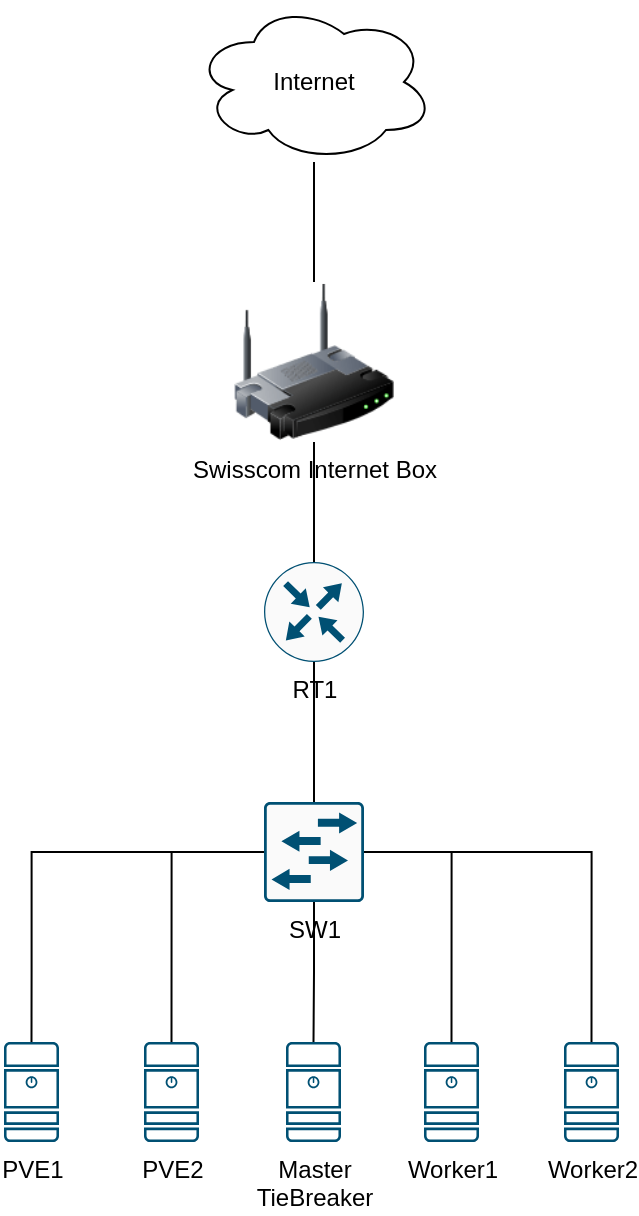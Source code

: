<mxfile version="28.0.4">
  <diagram name="Page-1" id="Tc8tVZ8hQXvlueGHOn-o">
    <mxGraphModel dx="1018" dy="1797" grid="1" gridSize="10" guides="1" tooltips="1" connect="1" arrows="1" fold="1" page="1" pageScale="1" pageWidth="850" pageHeight="1100" math="0" shadow="0">
      <root>
        <mxCell id="0" />
        <mxCell id="1" parent="0" />
        <mxCell id="q3v7LYfXJn45OcVAO_jU-1" value="Swisscom Internet Box" style="image;html=1;image=img/lib/clip_art/networking/Wireless_Router_128x128.png" vertex="1" parent="1">
          <mxGeometry x="385" y="40" width="80" height="80" as="geometry" />
        </mxCell>
        <mxCell id="q3v7LYfXJn45OcVAO_jU-3" value="SW1" style="sketch=0;points=[[0.015,0.015,0],[0.985,0.015,0],[0.985,0.985,0],[0.015,0.985,0],[0.25,0,0],[0.5,0,0],[0.75,0,0],[1,0.25,0],[1,0.5,0],[1,0.75,0],[0.75,1,0],[0.5,1,0],[0.25,1,0],[0,0.75,0],[0,0.5,0],[0,0.25,0]];verticalLabelPosition=bottom;html=1;verticalAlign=top;aspect=fixed;align=center;pointerEvents=1;shape=mxgraph.cisco19.rect;prIcon=l2_switch;fillColor=#FAFAFA;strokeColor=#005073;" vertex="1" parent="1">
          <mxGeometry x="400" y="300" width="50" height="50" as="geometry" />
        </mxCell>
        <mxCell id="q3v7LYfXJn45OcVAO_jU-5" value="RT1" style="sketch=0;points=[[0.5,0,0],[1,0.5,0],[0.5,1,0],[0,0.5,0],[0.145,0.145,0],[0.856,0.145,0],[0.855,0.856,0],[0.145,0.855,0]];verticalLabelPosition=bottom;html=1;verticalAlign=top;aspect=fixed;align=center;pointerEvents=1;shape=mxgraph.cisco19.rect;prIcon=router;fillColor=#FAFAFA;strokeColor=#005073;" vertex="1" parent="1">
          <mxGeometry x="400" y="180" width="50" height="50" as="geometry" />
        </mxCell>
        <mxCell id="q3v7LYfXJn45OcVAO_jU-10" value="PVE2" style="sketch=0;points=[[0.015,0.015,0],[0.985,0.015,0],[0.985,0.985,0],[0.015,0.985,0],[0.25,0,0],[0.5,0,0],[0.75,0,0],[1,0.25,0],[1,0.5,0],[1,0.75,0],[0.75,1,0],[0.5,1,0],[0.25,1,0],[0,0.75,0],[0,0.5,0],[0,0.25,0]];verticalLabelPosition=bottom;html=1;verticalAlign=top;aspect=fixed;align=center;pointerEvents=1;shape=mxgraph.cisco19.server;fillColor=#005073;strokeColor=none;" vertex="1" parent="1">
          <mxGeometry x="340" y="420" width="27.5" height="50" as="geometry" />
        </mxCell>
        <mxCell id="q3v7LYfXJn45OcVAO_jU-11" value="Master&lt;div&gt;TieBreaker&lt;/div&gt;" style="sketch=0;points=[[0.015,0.015,0],[0.985,0.015,0],[0.985,0.985,0],[0.015,0.985,0],[0.25,0,0],[0.5,0,0],[0.75,0,0],[1,0.25,0],[1,0.5,0],[1,0.75,0],[0.75,1,0],[0.5,1,0],[0.25,1,0],[0,0.75,0],[0,0.5,0],[0,0.25,0]];verticalLabelPosition=bottom;html=1;verticalAlign=top;aspect=fixed;align=center;pointerEvents=1;shape=mxgraph.cisco19.server;fillColor=#005073;strokeColor=none;" vertex="1" parent="1">
          <mxGeometry x="411" y="420" width="27.5" height="50" as="geometry" />
        </mxCell>
        <mxCell id="q3v7LYfXJn45OcVAO_jU-12" value="PVE1" style="sketch=0;points=[[0.015,0.015,0],[0.985,0.015,0],[0.985,0.985,0],[0.015,0.985,0],[0.25,0,0],[0.5,0,0],[0.75,0,0],[1,0.25,0],[1,0.5,0],[1,0.75,0],[0.75,1,0],[0.5,1,0],[0.25,1,0],[0,0.75,0],[0,0.5,0],[0,0.25,0]];verticalLabelPosition=bottom;html=1;verticalAlign=top;aspect=fixed;align=center;pointerEvents=1;shape=mxgraph.cisco19.server;fillColor=#005073;strokeColor=none;" vertex="1" parent="1">
          <mxGeometry x="270" y="420" width="27.5" height="50" as="geometry" />
        </mxCell>
        <mxCell id="q3v7LYfXJn45OcVAO_jU-13" value="Worker1" style="sketch=0;points=[[0.015,0.015,0],[0.985,0.015,0],[0.985,0.985,0],[0.015,0.985,0],[0.25,0,0],[0.5,0,0],[0.75,0,0],[1,0.25,0],[1,0.5,0],[1,0.75,0],[0.75,1,0],[0.5,1,0],[0.25,1,0],[0,0.75,0],[0,0.5,0],[0,0.25,0]];verticalLabelPosition=bottom;html=1;verticalAlign=top;aspect=fixed;align=center;pointerEvents=1;shape=mxgraph.cisco19.server;fillColor=#005073;strokeColor=none;" vertex="1" parent="1">
          <mxGeometry x="480" y="420" width="27.5" height="50" as="geometry" />
        </mxCell>
        <mxCell id="q3v7LYfXJn45OcVAO_jU-14" value="Worker2" style="sketch=0;points=[[0.015,0.015,0],[0.985,0.015,0],[0.985,0.985,0],[0.015,0.985,0],[0.25,0,0],[0.5,0,0],[0.75,0,0],[1,0.25,0],[1,0.5,0],[1,0.75,0],[0.75,1,0],[0.5,1,0],[0.25,1,0],[0,0.75,0],[0,0.5,0],[0,0.25,0]];verticalLabelPosition=bottom;html=1;verticalAlign=top;aspect=fixed;align=center;pointerEvents=1;shape=mxgraph.cisco19.server;fillColor=#005073;strokeColor=none;" vertex="1" parent="1">
          <mxGeometry x="550" y="420" width="27.5" height="50" as="geometry" />
        </mxCell>
        <mxCell id="q3v7LYfXJn45OcVAO_jU-20" style="edgeStyle=orthogonalEdgeStyle;rounded=0;orthogonalLoop=1;jettySize=auto;html=1;endArrow=none;endFill=0;" edge="1" parent="1" source="q3v7LYfXJn45OcVAO_jU-15" target="q3v7LYfXJn45OcVAO_jU-1">
          <mxGeometry relative="1" as="geometry" />
        </mxCell>
        <mxCell id="q3v7LYfXJn45OcVAO_jU-15" value="Internet" style="ellipse;shape=cloud;whiteSpace=wrap;html=1;" vertex="1" parent="1">
          <mxGeometry x="365" y="-100" width="120" height="80" as="geometry" />
        </mxCell>
        <mxCell id="q3v7LYfXJn45OcVAO_jU-21" style="edgeStyle=orthogonalEdgeStyle;rounded=0;orthogonalLoop=1;jettySize=auto;html=1;entryX=0.5;entryY=0;entryDx=0;entryDy=0;entryPerimeter=0;endArrow=none;endFill=0;" edge="1" parent="1" source="q3v7LYfXJn45OcVAO_jU-1" target="q3v7LYfXJn45OcVAO_jU-5">
          <mxGeometry relative="1" as="geometry" />
        </mxCell>
        <mxCell id="q3v7LYfXJn45OcVAO_jU-22" style="edgeStyle=orthogonalEdgeStyle;rounded=0;orthogonalLoop=1;jettySize=auto;html=1;entryX=0.5;entryY=0;entryDx=0;entryDy=0;entryPerimeter=0;endArrow=none;endFill=0;" edge="1" parent="1" source="q3v7LYfXJn45OcVAO_jU-5" target="q3v7LYfXJn45OcVAO_jU-3">
          <mxGeometry relative="1" as="geometry" />
        </mxCell>
        <mxCell id="q3v7LYfXJn45OcVAO_jU-23" style="edgeStyle=orthogonalEdgeStyle;rounded=0;orthogonalLoop=1;jettySize=auto;html=1;entryX=0.5;entryY=0;entryDx=0;entryDy=0;entryPerimeter=0;endArrow=none;endFill=0;" edge="1" parent="1" source="q3v7LYfXJn45OcVAO_jU-3" target="q3v7LYfXJn45OcVAO_jU-11">
          <mxGeometry relative="1" as="geometry" />
        </mxCell>
        <mxCell id="q3v7LYfXJn45OcVAO_jU-24" style="edgeStyle=orthogonalEdgeStyle;rounded=0;orthogonalLoop=1;jettySize=auto;html=1;entryX=0.5;entryY=0;entryDx=0;entryDy=0;entryPerimeter=0;endArrow=none;endFill=0;" edge="1" parent="1" source="q3v7LYfXJn45OcVAO_jU-3" target="q3v7LYfXJn45OcVAO_jU-10">
          <mxGeometry relative="1" as="geometry" />
        </mxCell>
        <mxCell id="q3v7LYfXJn45OcVAO_jU-25" style="edgeStyle=orthogonalEdgeStyle;rounded=0;orthogonalLoop=1;jettySize=auto;html=1;entryX=0.5;entryY=0;entryDx=0;entryDy=0;entryPerimeter=0;endArrow=none;endFill=0;" edge="1" parent="1" source="q3v7LYfXJn45OcVAO_jU-3" target="q3v7LYfXJn45OcVAO_jU-13">
          <mxGeometry relative="1" as="geometry" />
        </mxCell>
        <mxCell id="q3v7LYfXJn45OcVAO_jU-26" style="edgeStyle=orthogonalEdgeStyle;rounded=0;orthogonalLoop=1;jettySize=auto;html=1;entryX=0.5;entryY=0;entryDx=0;entryDy=0;entryPerimeter=0;endArrow=none;endFill=0;" edge="1" parent="1" source="q3v7LYfXJn45OcVAO_jU-3" target="q3v7LYfXJn45OcVAO_jU-14">
          <mxGeometry relative="1" as="geometry" />
        </mxCell>
        <mxCell id="q3v7LYfXJn45OcVAO_jU-27" style="edgeStyle=orthogonalEdgeStyle;rounded=0;orthogonalLoop=1;jettySize=auto;html=1;entryX=0.5;entryY=0;entryDx=0;entryDy=0;entryPerimeter=0;endArrow=none;endFill=0;" edge="1" parent="1" source="q3v7LYfXJn45OcVAO_jU-3" target="q3v7LYfXJn45OcVAO_jU-12">
          <mxGeometry relative="1" as="geometry" />
        </mxCell>
      </root>
    </mxGraphModel>
  </diagram>
</mxfile>
